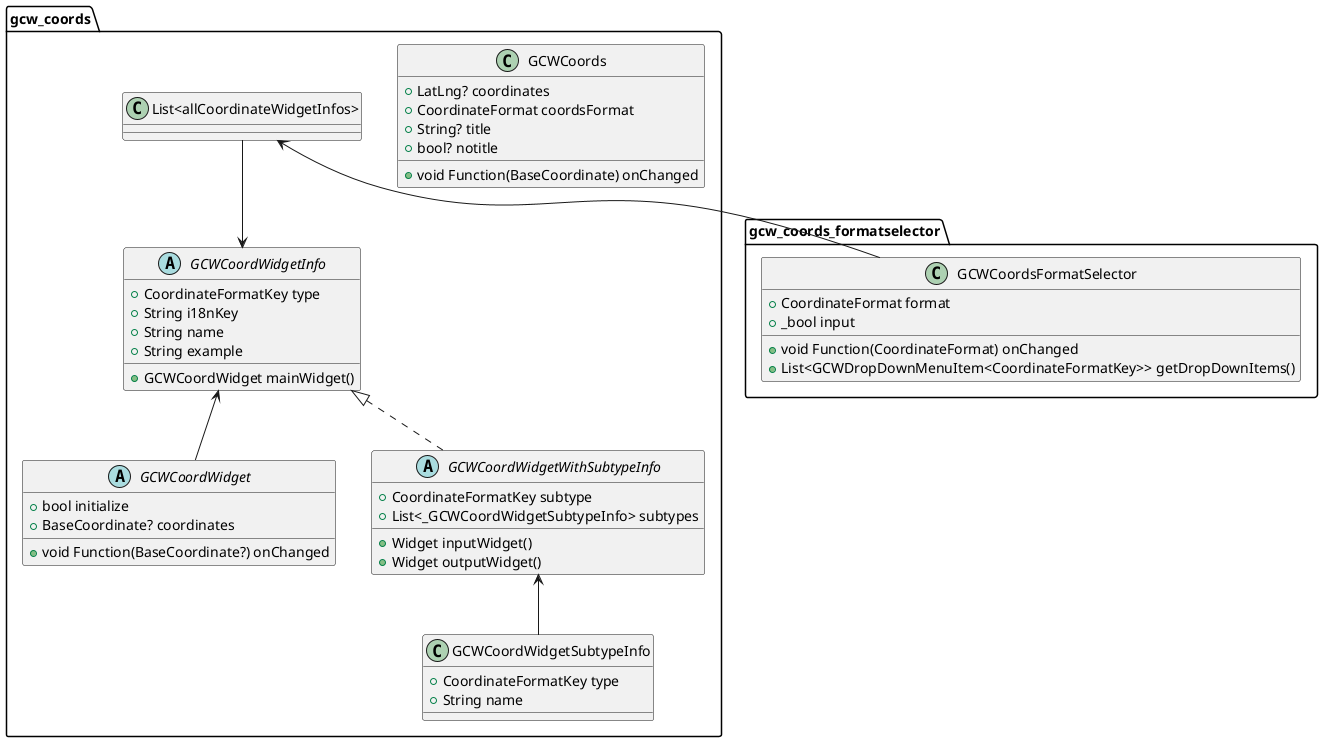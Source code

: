 @startuml
'https://plantuml.com/sequence-diagram

class "gcw_coords_formatselector.GCWCoordsFormatSelector" {
  +void Function(CoordinateFormat) onChanged
  +CoordinateFormat format
  +_bool input
  +List<GCWDropDownMenuItem<CoordinateFormatKey>> getDropDownItems()
}

abstract class "gcw_coords.GCWCoordWidget" {
  +bool initialize
  +BaseCoordinate? coordinates
  +void Function(BaseCoordinate?) onChanged
}

abstract class "gcw_coords.GCWCoordWidgetInfo" {
  +CoordinateFormatKey type
  +String i18nKey
  +String name
  +String example
  +GCWCoordWidget mainWidget()
}

class "gcw_coords.GCWCoordWidgetSubtypeInfo" {
  +CoordinateFormatKey type
  +String name
}

abstract class "gcw_coords.GCWCoordWidgetWithSubtypeInfo" {
  +CoordinateFormatKey subtype
  +List<_GCWCoordWidgetSubtypeInfo> subtypes
  +Widget inputWidget()
  +Widget outputWidget()
}
"gcw_coords.GCWCoordWidgetInfo" <|.. "gcw_coords.GCWCoordWidgetWithSubtypeInfo"
"gcw_coords.GCWCoordWidgetWithSubtypeInfo" <-- "gcw_coords.GCWCoordWidgetSubtypeInfo"


class "gcw_coords.GCWCoords" {
  +void Function(BaseCoordinate) onChanged
  +LatLng? coordinates
  +CoordinateFormat coordsFormat
  +String? title
  +bool? notitle
}

"gcw_coords.List<allCoordinateWidgetInfos>" --> "gcw_coords.GCWCoordWidgetInfo"
"gcw_coords.List<allCoordinateWidgetInfos>" <-- "gcw_coords_formatselector.GCWCoordsFormatSelector"
"gcw_coords.GCWCoordWidgetInfo" <-- "gcw_coords.GCWCoordWidget"
@enduml